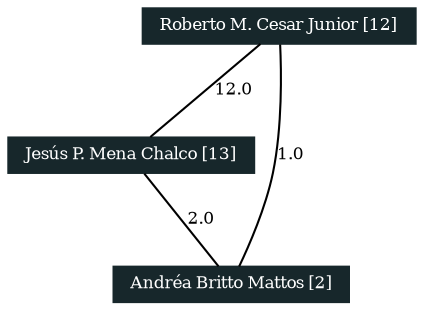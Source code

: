 strict graph grafo2 {
	graph [bb="0,0,173.5,141",
		id=grafo2,
		overlap=False
	];
	node [fontsize=8,
		label="\N",
		shape=rectangle,
		style=filled
	];
	0	 [URL="membro-2240951178648368.html",
		color="#17272B",
		fontcolor="#FFFFFF",
		height=0.23611,
		label="Roberto M. Cesar Junior [12]",
		pos="117.5,132.5",
		width=1.5556];
	1	 [URL="membro-4727357182510680.html",
		color="#17272B",
		fontcolor="#FFFFFF",
		height=0.23611,
		label="Jesús P. Mena Chalco [13]",
		pos="51.5,70.5",
		width=1.4306];
	0 -- 1	 [fontsize=8,
		label=12.0,
		lp="95.5,101.5",
		pos="109.14,123.9 96.515,112.42 72.708,90.78 60,79.227"];
	2	 [URL="membro-2837012019824386.html",
		color="#17272B",
		fontcolor="#FFFFFF",
		height=0.23611,
		label="Andréa Britto Mattos [2]",
		pos="111.5,8.5",
		width=1.3611];
	0 -- 2	 [fontsize=8,
		label=1.0,
		lp="120.5,70.5",
		pos="117.12,123.87 116.05,101.96 112.95,39.035 111.88,17.129"];
	1 -- 2	 [fontsize=8,
		label=2.0,
		lp="90.5,39.5",
		pos="59.344,61.656 70.906,50.094 92.39,28.61 103.84,17.156"];
}
